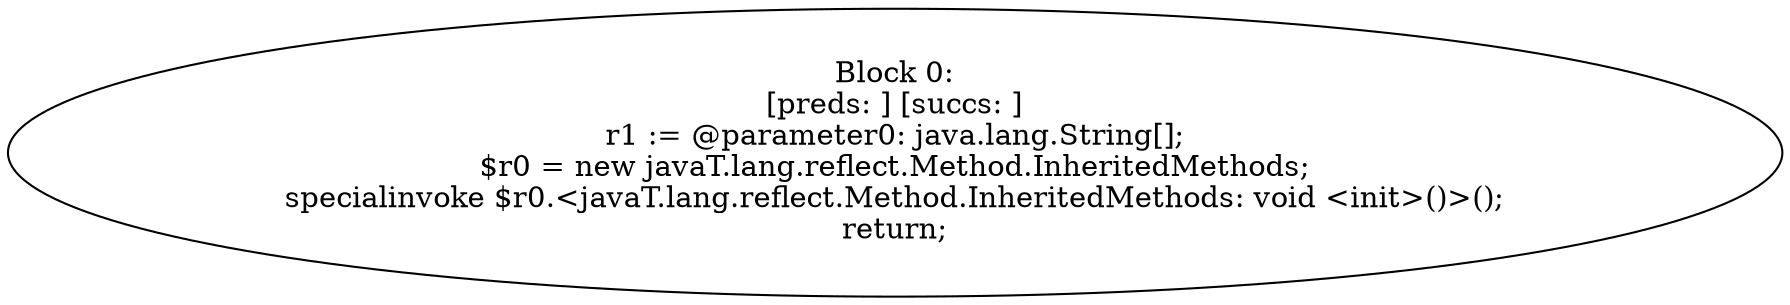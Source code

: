 digraph "unitGraph" {
    "Block 0:
[preds: ] [succs: ]
r1 := @parameter0: java.lang.String[];
$r0 = new javaT.lang.reflect.Method.InheritedMethods;
specialinvoke $r0.<javaT.lang.reflect.Method.InheritedMethods: void <init>()>();
return;
"
}
